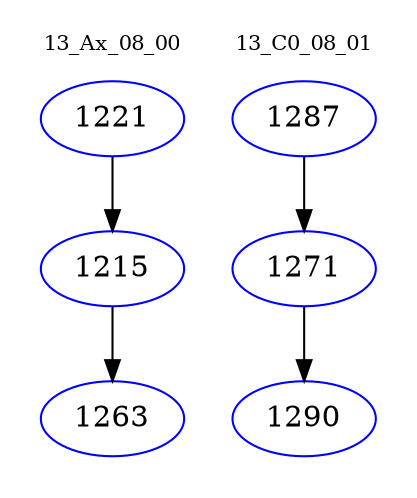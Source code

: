 digraph{
subgraph cluster_0 {
color = white
label = "13_Ax_08_00";
fontsize=10;
T0_1221 [label="1221", color="blue"]
T0_1221 -> T0_1215 [color="black"]
T0_1215 [label="1215", color="blue"]
T0_1215 -> T0_1263 [color="black"]
T0_1263 [label="1263", color="blue"]
}
subgraph cluster_1 {
color = white
label = "13_C0_08_01";
fontsize=10;
T1_1287 [label="1287", color="blue"]
T1_1287 -> T1_1271 [color="black"]
T1_1271 [label="1271", color="blue"]
T1_1271 -> T1_1290 [color="black"]
T1_1290 [label="1290", color="blue"]
}
}
